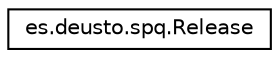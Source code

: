 digraph "Representación gráfica de la clase"
{
 // LATEX_PDF_SIZE
  edge [fontname="Helvetica",fontsize="10",labelfontname="Helvetica",labelfontsize="10"];
  node [fontname="Helvetica",fontsize="10",shape=record];
  rankdir="LR";
  Node0 [label="es.deusto.spq.Release",height=0.2,width=0.4,color="black", fillcolor="white", style="filled",URL="$classes_1_1deusto_1_1spq_1_1_release.html",tooltip=" "];
}
